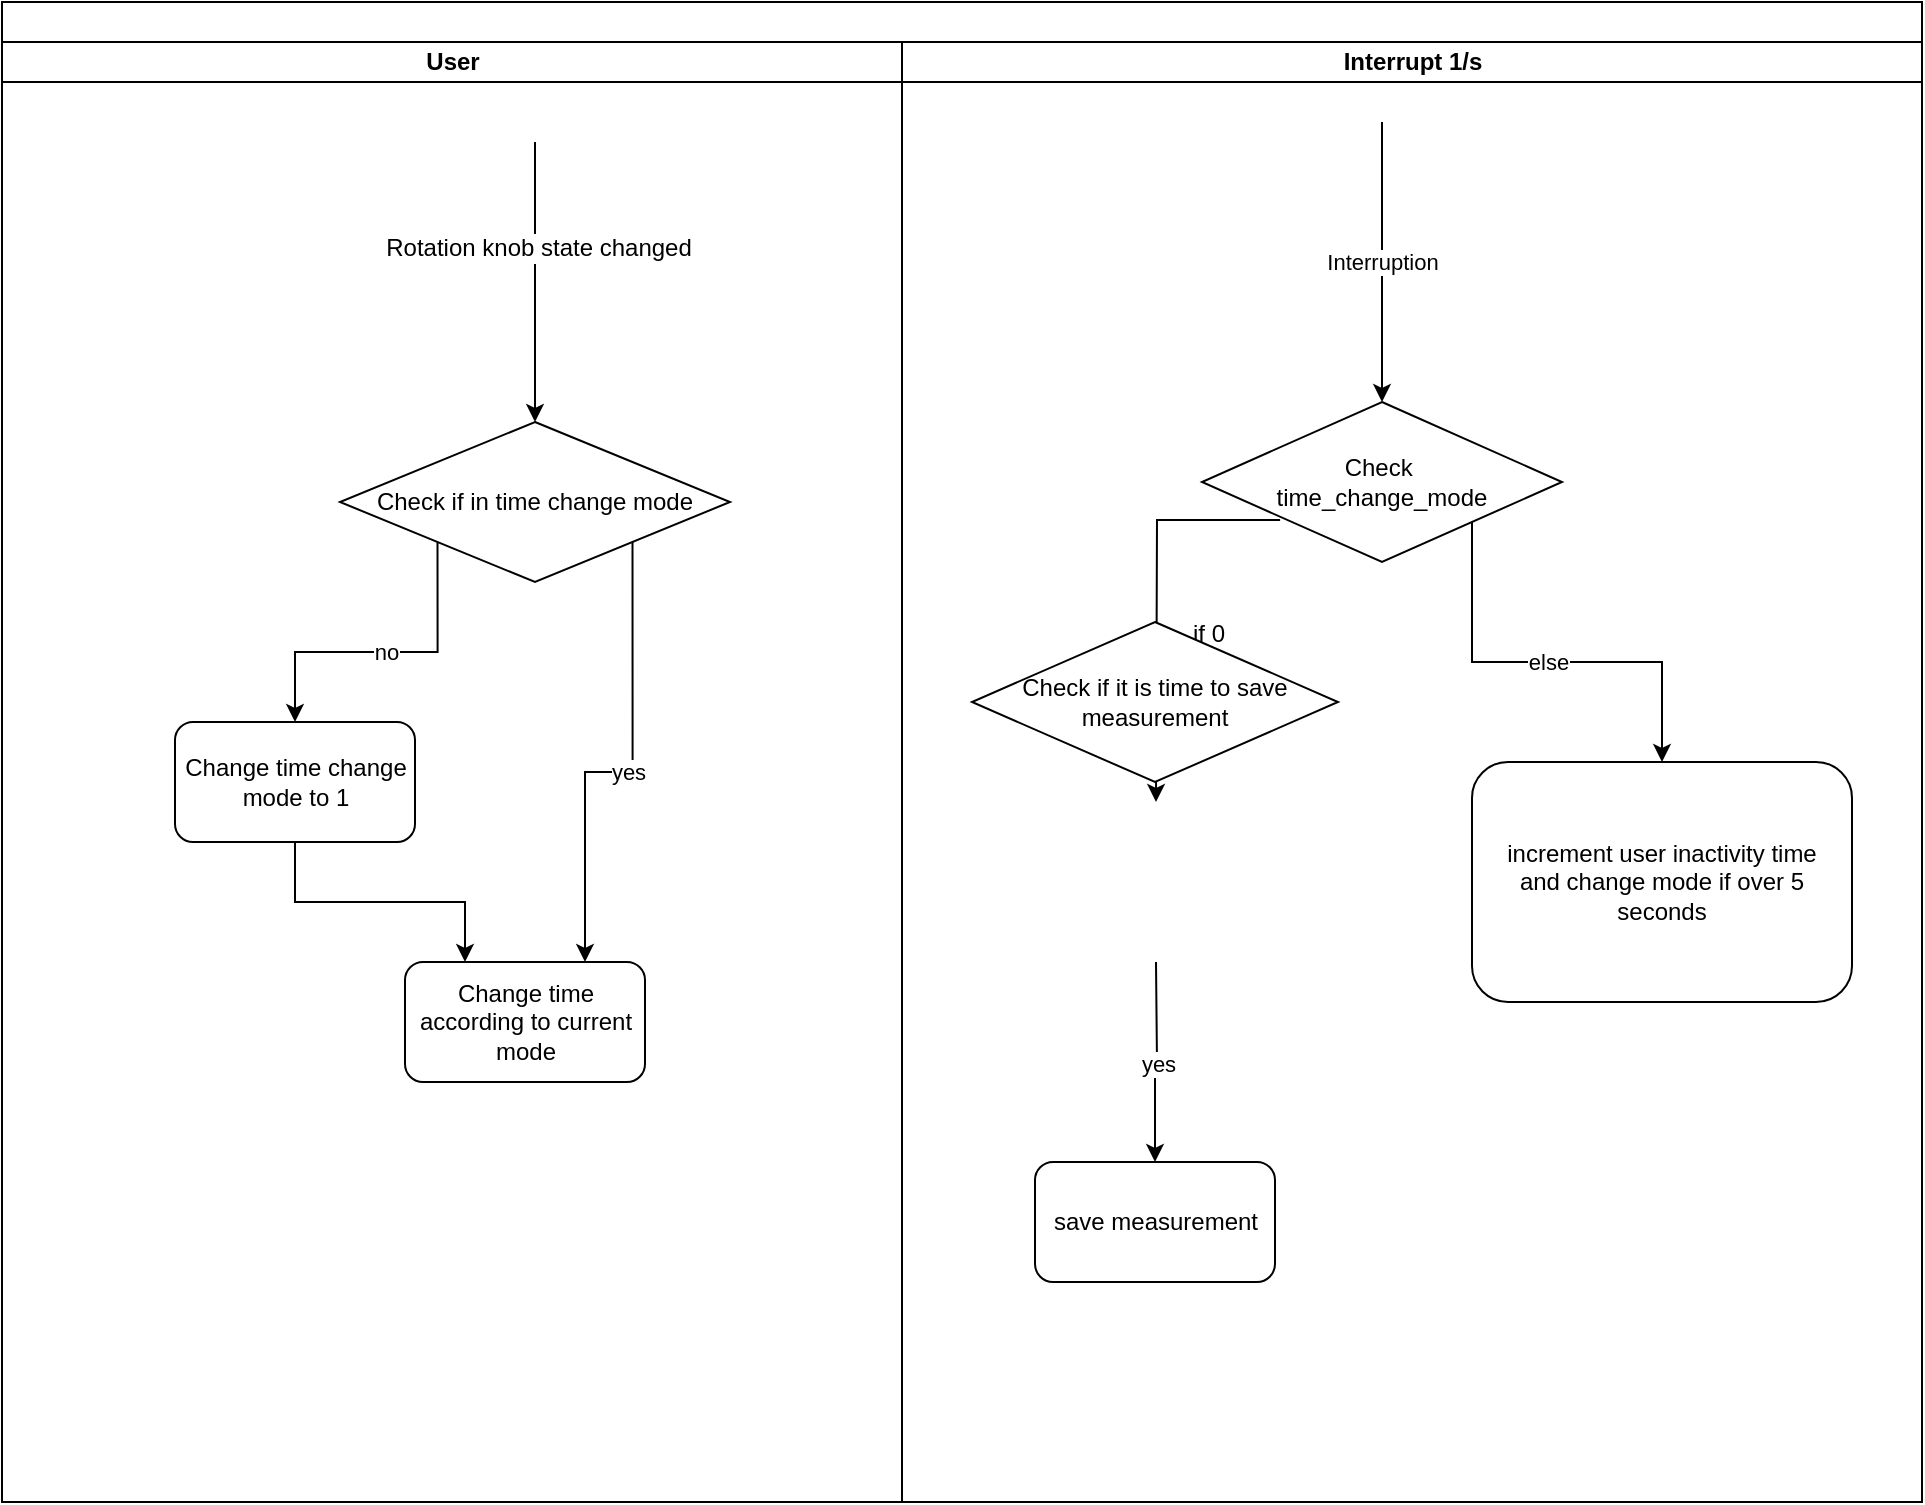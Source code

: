 <mxfile version="10.6.0" type="device"><diagram name="Page-1" id="74e2e168-ea6b-b213-b513-2b3c1d86103e"><mxGraphModel dx="1394" dy="867" grid="1" gridSize="10" guides="1" tooltips="1" connect="1" arrows="1" fold="1" page="1" pageScale="1" pageWidth="1100" pageHeight="850" background="#ffffff" math="0" shadow="0"><root><mxCell id="0"/><mxCell id="1" parent="0"/><mxCell id="77e6c97f196da883-1" value="" style="swimlane;html=1;childLayout=stackLayout;startSize=20;rounded=0;shadow=0;labelBackgroundColor=none;strokeColor=#000000;strokeWidth=1;fillColor=#ffffff;fontFamily=Verdana;fontSize=8;fontColor=#000000;align=center;" parent="1" vertex="1"><mxGeometry x="70" y="40" width="960" height="750" as="geometry"/></mxCell><mxCell id="77e6c97f196da883-2" value="User" style="swimlane;html=1;startSize=20;" parent="77e6c97f196da883-1" vertex="1"><mxGeometry y="20" width="450" height="730" as="geometry"/></mxCell><mxCell id="wJCvr0VBBUH-AAiYz2P_-30" value="no&lt;br&gt;" style="edgeStyle=orthogonalEdgeStyle;rounded=0;orthogonalLoop=1;jettySize=auto;html=1;exitX=0;exitY=1;exitDx=0;exitDy=0;entryX=0.5;entryY=0;entryDx=0;entryDy=0;" edge="1" parent="77e6c97f196da883-2" source="wJCvr0VBBUH-AAiYz2P_-27" target="wJCvr0VBBUH-AAiYz2P_-29"><mxGeometry relative="1" as="geometry"/></mxCell><mxCell id="wJCvr0VBBUH-AAiYz2P_-32" value="yes" style="edgeStyle=orthogonalEdgeStyle;rounded=0;orthogonalLoop=1;jettySize=auto;html=1;exitX=1;exitY=1;exitDx=0;exitDy=0;entryX=0.75;entryY=0;entryDx=0;entryDy=0;" edge="1" parent="77e6c97f196da883-2" source="wJCvr0VBBUH-AAiYz2P_-27" target="wJCvr0VBBUH-AAiYz2P_-31"><mxGeometry relative="1" as="geometry"/></mxCell><mxCell id="wJCvr0VBBUH-AAiYz2P_-27" value="Check if in time change mode" style="rhombus;whiteSpace=wrap;html=1;" vertex="1" parent="77e6c97f196da883-2"><mxGeometry x="169" y="190" width="195" height="80" as="geometry"/></mxCell><mxCell id="wJCvr0VBBUH-AAiYz2P_-33" style="edgeStyle=orthogonalEdgeStyle;rounded=0;orthogonalLoop=1;jettySize=auto;html=1;exitX=0.5;exitY=1;exitDx=0;exitDy=0;entryX=0.25;entryY=0;entryDx=0;entryDy=0;" edge="1" parent="77e6c97f196da883-2" source="wJCvr0VBBUH-AAiYz2P_-29" target="wJCvr0VBBUH-AAiYz2P_-31"><mxGeometry relative="1" as="geometry"/></mxCell><mxCell id="wJCvr0VBBUH-AAiYz2P_-29" value="Change time change mode to 1" style="rounded=1;whiteSpace=wrap;html=1;" vertex="1" parent="77e6c97f196da883-2"><mxGeometry x="86.5" y="340" width="120" height="60" as="geometry"/></mxCell><mxCell id="wJCvr0VBBUH-AAiYz2P_-31" value="Change time according to current mode" style="rounded=1;whiteSpace=wrap;html=1;" vertex="1" parent="77e6c97f196da883-2"><mxGeometry x="201.5" y="460" width="120" height="60" as="geometry"/></mxCell><mxCell id="wJCvr0VBBUH-AAiYz2P_-34" value="" style="endArrow=classic;html=1;entryX=0.5;entryY=0;entryDx=0;entryDy=0;" edge="1" parent="77e6c97f196da883-2" target="wJCvr0VBBUH-AAiYz2P_-27"><mxGeometry width="50" height="50" relative="1" as="geometry"><mxPoint x="266.5" y="50" as="sourcePoint"/><mxPoint x="271.5" y="70" as="targetPoint"/></mxGeometry></mxCell><mxCell id="wJCvr0VBBUH-AAiYz2P_-35" value="Rotation knob state changed" style="text;html=1;resizable=0;points=[];align=center;verticalAlign=middle;labelBackgroundColor=#ffffff;" vertex="1" connectable="0" parent="wJCvr0VBBUH-AAiYz2P_-34"><mxGeometry x="-0.243" y="1" relative="1" as="geometry"><mxPoint as="offset"/></mxGeometry></mxCell><mxCell id="77e6c97f196da883-4" value="Interrupt 1/s" style="swimlane;html=1;startSize=20;" parent="1" vertex="1"><mxGeometry x="520" y="60" width="510" height="730" as="geometry"/></mxCell><mxCell id="wJCvr0VBBUH-AAiYz2P_-7" style="edgeStyle=orthogonalEdgeStyle;rounded=0;orthogonalLoop=1;jettySize=auto;html=1;exitX=0.217;exitY=0.738;exitDx=0;exitDy=0;entryX=0.5;entryY=0;entryDx=0;entryDy=0;exitPerimeter=0;" edge="1" parent="77e6c97f196da883-4" source="wJCvr0VBBUH-AAiYz2P_-21"><mxGeometry relative="1" as="geometry"><mxPoint x="210" y="250" as="sourcePoint"/><mxPoint x="127" y="380" as="targetPoint"/></mxGeometry></mxCell><mxCell id="wJCvr0VBBUH-AAiYz2P_-8" value="if 0" style="text;html=1;resizable=0;points=[];align=center;verticalAlign=middle;labelBackgroundColor=#ffffff;" vertex="1" connectable="0" parent="wJCvr0VBBUH-AAiYz2P_-7"><mxGeometry x="0.226" y="1" relative="1" as="geometry"><mxPoint x="24" y="-6" as="offset"/></mxGeometry></mxCell><mxCell id="wJCvr0VBBUH-AAiYz2P_-19" value="else&lt;br&gt;" style="edgeStyle=orthogonalEdgeStyle;rounded=0;orthogonalLoop=1;jettySize=auto;html=1;exitX=1;exitY=1;exitDx=0;exitDy=0;" edge="1" parent="77e6c97f196da883-4" source="wJCvr0VBBUH-AAiYz2P_-21" target="wJCvr0VBBUH-AAiYz2P_-18"><mxGeometry relative="1" as="geometry"><mxPoint x="240" y="250" as="sourcePoint"/></mxGeometry></mxCell><mxCell id="wJCvr0VBBUH-AAiYz2P_-18" value="increment user inactivity time&lt;br&gt;and change mode if over 5 seconds&lt;br&gt;" style="rounded=1;whiteSpace=wrap;html=1;" vertex="1" parent="77e6c97f196da883-4"><mxGeometry x="285" y="360" width="190" height="120" as="geometry"/></mxCell><mxCell id="wJCvr0VBBUH-AAiYz2P_-23" value="yes" style="edgeStyle=orthogonalEdgeStyle;rounded=0;orthogonalLoop=1;jettySize=auto;html=1;exitX=0.5;exitY=1;exitDx=0;exitDy=0;entryX=0.5;entryY=0;entryDx=0;entryDy=0;" edge="1" parent="77e6c97f196da883-4" target="wJCvr0VBBUH-AAiYz2P_-22"><mxGeometry relative="1" as="geometry"><mxPoint x="127" y="460" as="sourcePoint"/></mxGeometry></mxCell><mxCell id="wJCvr0VBBUH-AAiYz2P_-15" value="Check if it is time to save measurement" style="rhombus;whiteSpace=wrap;html=1;" vertex="1" parent="77e6c97f196da883-4"><mxGeometry x="35" y="290" width="183" height="80" as="geometry"/></mxCell><mxCell id="wJCvr0VBBUH-AAiYz2P_-21" value="&lt;span&gt;Check&amp;nbsp;&lt;/span&gt;&lt;br&gt;&lt;span&gt;time_change_mode&lt;/span&gt;" style="rhombus;whiteSpace=wrap;html=1;" vertex="1" parent="77e6c97f196da883-4"><mxGeometry x="150" y="180" width="180" height="80" as="geometry"/></mxCell><mxCell id="wJCvr0VBBUH-AAiYz2P_-22" value="save measurement" style="rounded=1;whiteSpace=wrap;html=1;" vertex="1" parent="77e6c97f196da883-4"><mxGeometry x="66.5" y="560" width="120" height="60" as="geometry"/></mxCell><mxCell id="wJCvr0VBBUH-AAiYz2P_-36" value="Interruption" style="endArrow=classic;html=1;entryX=0.5;entryY=0;entryDx=0;entryDy=0;" edge="1" parent="1" target="wJCvr0VBBUH-AAiYz2P_-21"><mxGeometry width="50" height="50" relative="1" as="geometry"><mxPoint x="760" y="100" as="sourcePoint"/><mxPoint x="120" y="810" as="targetPoint"/></mxGeometry></mxCell></root></mxGraphModel></diagram></mxfile>